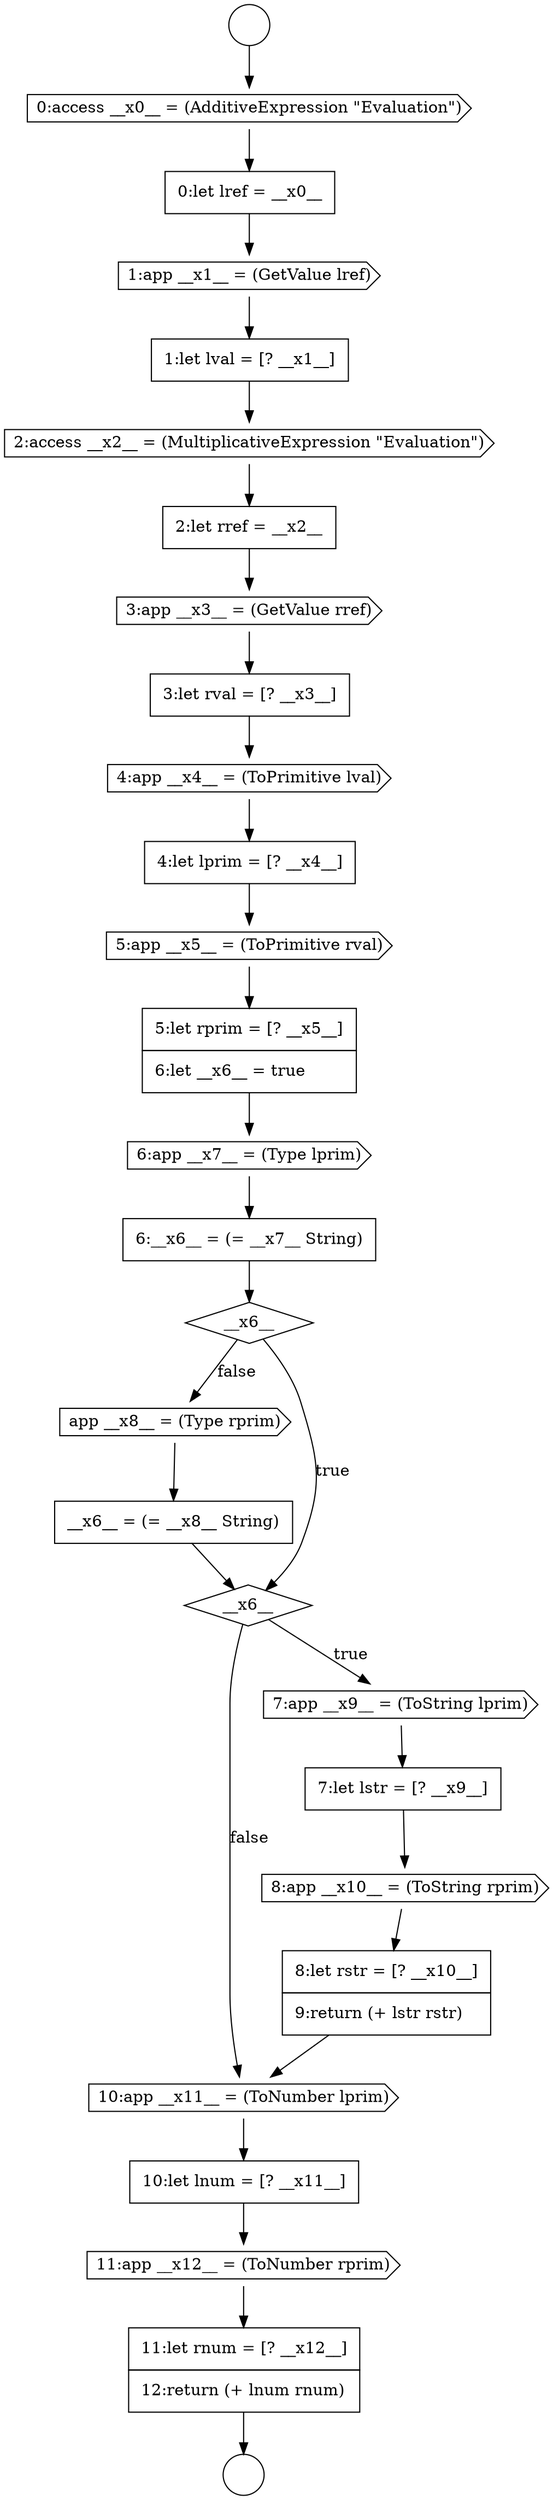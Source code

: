 digraph {
  node4386 [shape=cds, label=<<font color="black">6:app __x7__ = (Type lprim)</font>> color="black" fillcolor="white" style=filled]
  node4396 [shape=cds, label=<<font color="black">10:app __x11__ = (ToNumber lprim)</font>> color="black" fillcolor="white" style=filled]
  node4379 [shape=none, margin=0, label=<<font color="black">
    <table border="0" cellborder="1" cellspacing="0" cellpadding="10">
      <tr><td align="left">2:let rref = __x2__</td></tr>
    </table>
  </font>> color="black" fillcolor="white" style=filled]
  node4385 [shape=none, margin=0, label=<<font color="black">
    <table border="0" cellborder="1" cellspacing="0" cellpadding="10">
      <tr><td align="left">5:let rprim = [? __x5__]</td></tr>
      <tr><td align="left">6:let __x6__ = true</td></tr>
    </table>
  </font>> color="black" fillcolor="white" style=filled]
  node4389 [shape=cds, label=<<font color="black">app __x8__ = (Type rprim)</font>> color="black" fillcolor="white" style=filled]
  node4384 [shape=cds, label=<<font color="black">5:app __x5__ = (ToPrimitive rval)</font>> color="black" fillcolor="white" style=filled]
  node4381 [shape=none, margin=0, label=<<font color="black">
    <table border="0" cellborder="1" cellspacing="0" cellpadding="10">
      <tr><td align="left">3:let rval = [? __x3__]</td></tr>
    </table>
  </font>> color="black" fillcolor="white" style=filled]
  node4373 [shape=circle label=" " color="black" fillcolor="white" style=filled]
  node4394 [shape=cds, label=<<font color="black">8:app __x10__ = (ToString rprim)</font>> color="black" fillcolor="white" style=filled]
  node4377 [shape=none, margin=0, label=<<font color="black">
    <table border="0" cellborder="1" cellspacing="0" cellpadding="10">
      <tr><td align="left">1:let lval = [? __x1__]</td></tr>
    </table>
  </font>> color="black" fillcolor="white" style=filled]
  node4398 [shape=cds, label=<<font color="black">11:app __x12__ = (ToNumber rprim)</font>> color="black" fillcolor="white" style=filled]
  node4392 [shape=cds, label=<<font color="black">7:app __x9__ = (ToString lprim)</font>> color="black" fillcolor="white" style=filled]
  node4376 [shape=cds, label=<<font color="black">1:app __x1__ = (GetValue lref)</font>> color="black" fillcolor="white" style=filled]
  node4391 [shape=diamond, label=<<font color="black">__x6__</font>> color="black" fillcolor="white" style=filled]
  node4383 [shape=none, margin=0, label=<<font color="black">
    <table border="0" cellborder="1" cellspacing="0" cellpadding="10">
      <tr><td align="left">4:let lprim = [? __x4__]</td></tr>
    </table>
  </font>> color="black" fillcolor="white" style=filled]
  node4390 [shape=none, margin=0, label=<<font color="black">
    <table border="0" cellborder="1" cellspacing="0" cellpadding="10">
      <tr><td align="left">__x6__ = (= __x8__ String)</td></tr>
    </table>
  </font>> color="black" fillcolor="white" style=filled]
  node4397 [shape=none, margin=0, label=<<font color="black">
    <table border="0" cellborder="1" cellspacing="0" cellpadding="10">
      <tr><td align="left">10:let lnum = [? __x11__]</td></tr>
    </table>
  </font>> color="black" fillcolor="white" style=filled]
  node4375 [shape=none, margin=0, label=<<font color="black">
    <table border="0" cellborder="1" cellspacing="0" cellpadding="10">
      <tr><td align="left">0:let lref = __x0__</td></tr>
    </table>
  </font>> color="black" fillcolor="white" style=filled]
  node4380 [shape=cds, label=<<font color="black">3:app __x3__ = (GetValue rref)</font>> color="black" fillcolor="white" style=filled]
  node4393 [shape=none, margin=0, label=<<font color="black">
    <table border="0" cellborder="1" cellspacing="0" cellpadding="10">
      <tr><td align="left">7:let lstr = [? __x9__]</td></tr>
    </table>
  </font>> color="black" fillcolor="white" style=filled]
  node4374 [shape=cds, label=<<font color="black">0:access __x0__ = (AdditiveExpression &quot;Evaluation&quot;)</font>> color="black" fillcolor="white" style=filled]
  node4388 [shape=diamond, label=<<font color="black">__x6__</font>> color="black" fillcolor="white" style=filled]
  node4387 [shape=none, margin=0, label=<<font color="black">
    <table border="0" cellborder="1" cellspacing="0" cellpadding="10">
      <tr><td align="left">6:__x6__ = (= __x7__ String)</td></tr>
    </table>
  </font>> color="black" fillcolor="white" style=filled]
  node4372 [shape=circle label=" " color="black" fillcolor="white" style=filled]
  node4399 [shape=none, margin=0, label=<<font color="black">
    <table border="0" cellborder="1" cellspacing="0" cellpadding="10">
      <tr><td align="left">11:let rnum = [? __x12__]</td></tr>
      <tr><td align="left">12:return (+ lnum rnum)</td></tr>
    </table>
  </font>> color="black" fillcolor="white" style=filled]
  node4378 [shape=cds, label=<<font color="black">2:access __x2__ = (MultiplicativeExpression &quot;Evaluation&quot;)</font>> color="black" fillcolor="white" style=filled]
  node4382 [shape=cds, label=<<font color="black">4:app __x4__ = (ToPrimitive lval)</font>> color="black" fillcolor="white" style=filled]
  node4395 [shape=none, margin=0, label=<<font color="black">
    <table border="0" cellborder="1" cellspacing="0" cellpadding="10">
      <tr><td align="left">8:let rstr = [? __x10__]</td></tr>
      <tr><td align="left">9:return (+ lstr rstr)</td></tr>
    </table>
  </font>> color="black" fillcolor="white" style=filled]
  node4397 -> node4398 [ color="black"]
  node4381 -> node4382 [ color="black"]
  node4375 -> node4376 [ color="black"]
  node4382 -> node4383 [ color="black"]
  node4390 -> node4391 [ color="black"]
  node4372 -> node4374 [ color="black"]
  node4391 -> node4392 [label=<<font color="black">true</font>> color="black"]
  node4391 -> node4396 [label=<<font color="black">false</font>> color="black"]
  node4380 -> node4381 [ color="black"]
  node4384 -> node4385 [ color="black"]
  node4387 -> node4388 [ color="black"]
  node4385 -> node4386 [ color="black"]
  node4389 -> node4390 [ color="black"]
  node4393 -> node4394 [ color="black"]
  node4395 -> node4396 [ color="black"]
  node4388 -> node4391 [label=<<font color="black">true</font>> color="black"]
  node4388 -> node4389 [label=<<font color="black">false</font>> color="black"]
  node4398 -> node4399 [ color="black"]
  node4376 -> node4377 [ color="black"]
  node4399 -> node4373 [ color="black"]
  node4378 -> node4379 [ color="black"]
  node4386 -> node4387 [ color="black"]
  node4379 -> node4380 [ color="black"]
  node4377 -> node4378 [ color="black"]
  node4383 -> node4384 [ color="black"]
  node4394 -> node4395 [ color="black"]
  node4392 -> node4393 [ color="black"]
  node4396 -> node4397 [ color="black"]
  node4374 -> node4375 [ color="black"]
}
